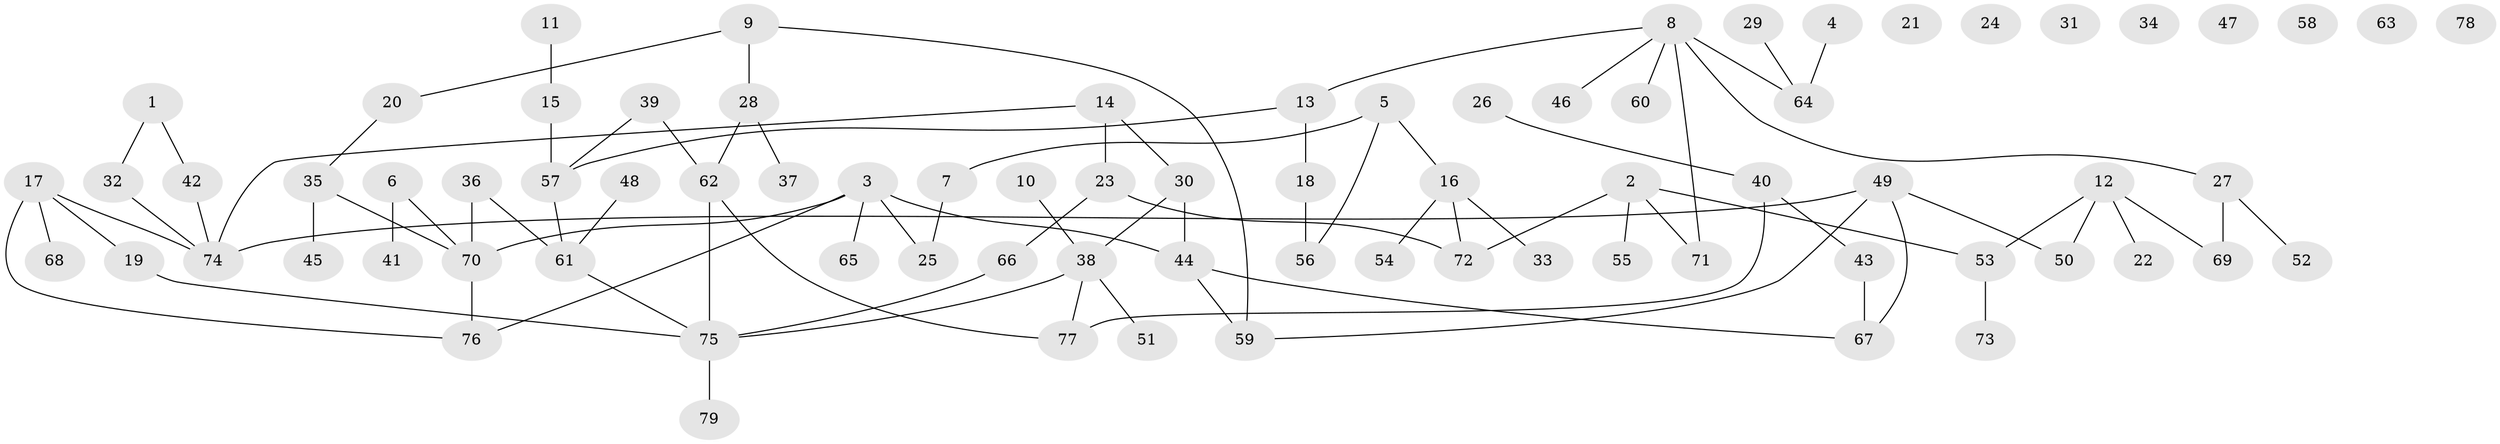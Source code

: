 // coarse degree distribution, {0: 0.20512820512820512, 2: 0.1282051282051282, 1: 0.3333333333333333, 4: 0.20512820512820512, 8: 0.02564102564102564, 6: 0.02564102564102564, 5: 0.05128205128205128, 3: 0.02564102564102564}
// Generated by graph-tools (version 1.1) at 2025/43/03/04/25 21:43:36]
// undirected, 79 vertices, 88 edges
graph export_dot {
graph [start="1"]
  node [color=gray90,style=filled];
  1;
  2;
  3;
  4;
  5;
  6;
  7;
  8;
  9;
  10;
  11;
  12;
  13;
  14;
  15;
  16;
  17;
  18;
  19;
  20;
  21;
  22;
  23;
  24;
  25;
  26;
  27;
  28;
  29;
  30;
  31;
  32;
  33;
  34;
  35;
  36;
  37;
  38;
  39;
  40;
  41;
  42;
  43;
  44;
  45;
  46;
  47;
  48;
  49;
  50;
  51;
  52;
  53;
  54;
  55;
  56;
  57;
  58;
  59;
  60;
  61;
  62;
  63;
  64;
  65;
  66;
  67;
  68;
  69;
  70;
  71;
  72;
  73;
  74;
  75;
  76;
  77;
  78;
  79;
  1 -- 32;
  1 -- 42;
  2 -- 53;
  2 -- 55;
  2 -- 71;
  2 -- 72;
  3 -- 25;
  3 -- 44;
  3 -- 65;
  3 -- 70;
  3 -- 76;
  4 -- 64;
  5 -- 7;
  5 -- 16;
  5 -- 56;
  6 -- 41;
  6 -- 70;
  7 -- 25;
  8 -- 13;
  8 -- 27;
  8 -- 46;
  8 -- 60;
  8 -- 64;
  8 -- 71;
  9 -- 20;
  9 -- 28;
  9 -- 59;
  10 -- 38;
  11 -- 15;
  12 -- 22;
  12 -- 50;
  12 -- 53;
  12 -- 69;
  13 -- 18;
  13 -- 57;
  14 -- 23;
  14 -- 30;
  14 -- 74;
  15 -- 57;
  16 -- 33;
  16 -- 54;
  16 -- 72;
  17 -- 19;
  17 -- 68;
  17 -- 74;
  17 -- 76;
  18 -- 56;
  19 -- 75;
  20 -- 35;
  23 -- 66;
  23 -- 72;
  26 -- 40;
  27 -- 52;
  27 -- 69;
  28 -- 37;
  28 -- 62;
  29 -- 64;
  30 -- 38;
  30 -- 44;
  32 -- 74;
  35 -- 45;
  35 -- 70;
  36 -- 61;
  36 -- 70;
  38 -- 51;
  38 -- 75;
  38 -- 77;
  39 -- 57;
  39 -- 62;
  40 -- 43;
  40 -- 77;
  42 -- 74;
  43 -- 67;
  44 -- 59;
  44 -- 67;
  48 -- 61;
  49 -- 50;
  49 -- 59;
  49 -- 67;
  49 -- 74;
  53 -- 73;
  57 -- 61;
  61 -- 75;
  62 -- 75;
  62 -- 77;
  66 -- 75;
  70 -- 76;
  75 -- 79;
}
